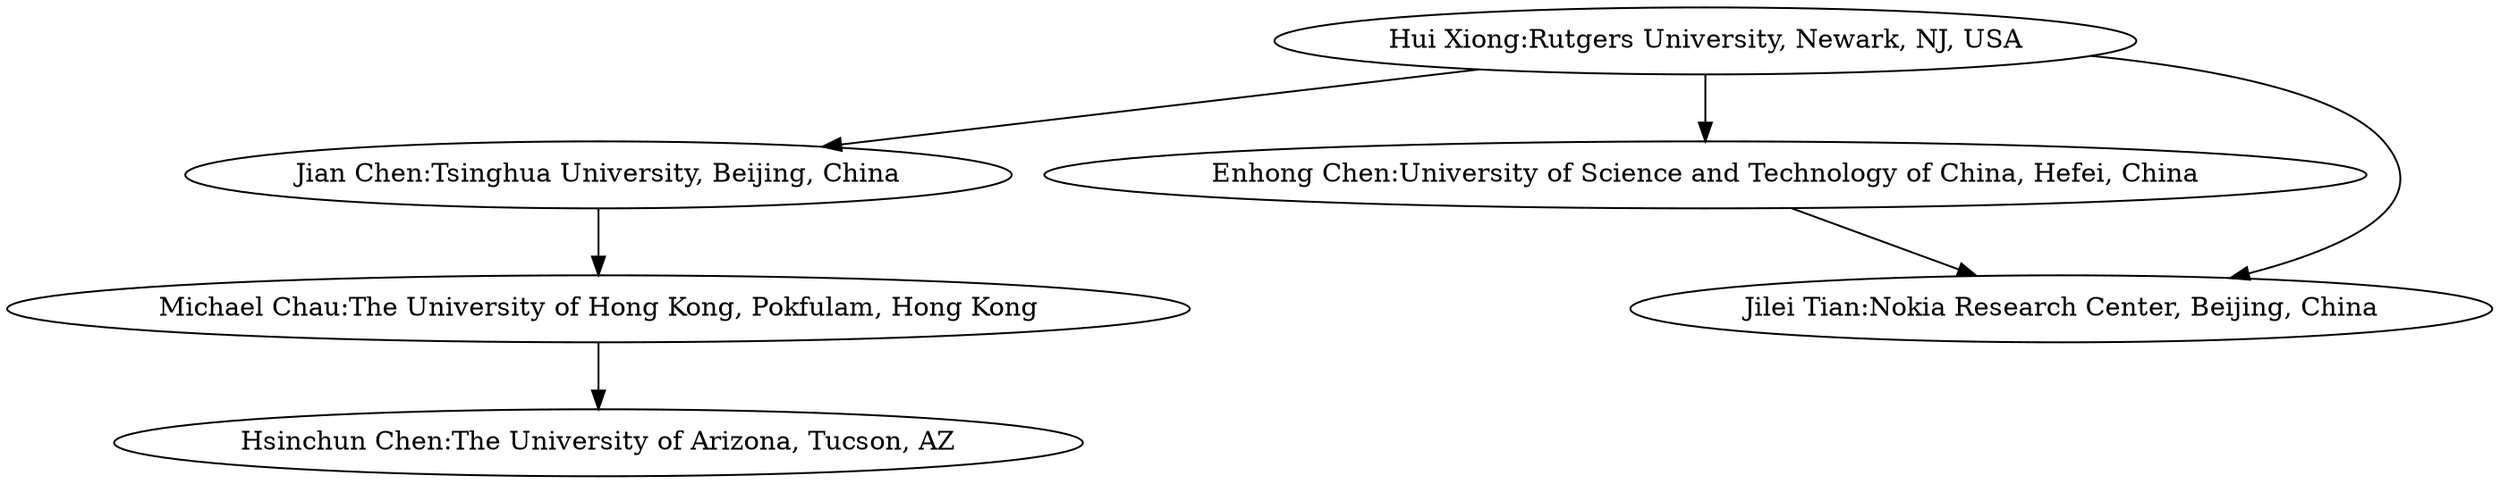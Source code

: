 strict digraph G{
"Hui Xiong:Rutgers University, Newark, NJ, USA" -> "Jian Chen:Tsinghua University, Beijing, China"
"Hui Xiong:Rutgers University, Newark, NJ, USA" -> "Enhong Chen:University of Science and Technology of China, Hefei, China"
"Jian Chen:Tsinghua University, Beijing, China" -> "Michael Chau:The University of Hong Kong, Pokfulam, Hong Kong"
"Hui Xiong:Rutgers University, Newark, NJ, USA" -> "Jilei Tian:Nokia Research Center, Beijing, China"
"Michael Chau:The University of Hong Kong, Pokfulam, Hong Kong" -> "Hsinchun Chen:The University of Arizona, Tucson, AZ"
"Enhong Chen:University of Science and Technology of China, Hefei, China" -> "Jilei Tian:Nokia Research Center, Beijing, China"
}